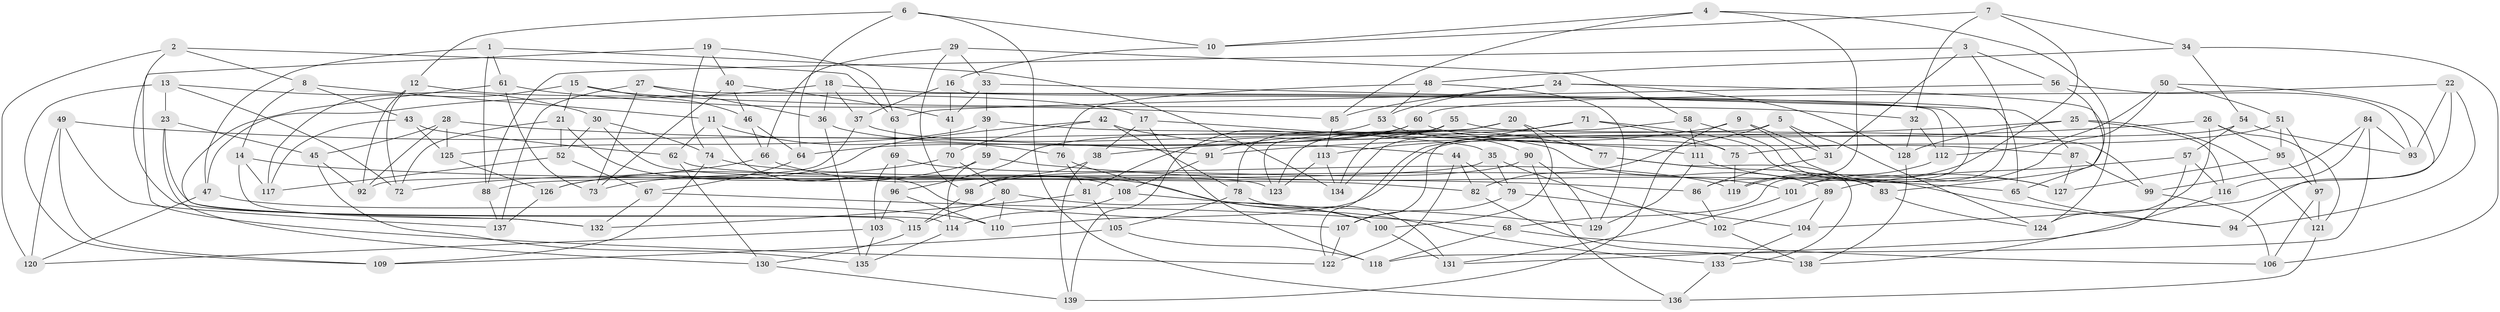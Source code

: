 // coarse degree distribution, {6: 0.5930232558139535, 4: 0.38372093023255816, 5: 0.023255813953488372}
// Generated by graph-tools (version 1.1) at 2025/42/03/06/25 10:42:18]
// undirected, 139 vertices, 278 edges
graph export_dot {
graph [start="1"]
  node [color=gray90,style=filled];
  1;
  2;
  3;
  4;
  5;
  6;
  7;
  8;
  9;
  10;
  11;
  12;
  13;
  14;
  15;
  16;
  17;
  18;
  19;
  20;
  21;
  22;
  23;
  24;
  25;
  26;
  27;
  28;
  29;
  30;
  31;
  32;
  33;
  34;
  35;
  36;
  37;
  38;
  39;
  40;
  41;
  42;
  43;
  44;
  45;
  46;
  47;
  48;
  49;
  50;
  51;
  52;
  53;
  54;
  55;
  56;
  57;
  58;
  59;
  60;
  61;
  62;
  63;
  64;
  65;
  66;
  67;
  68;
  69;
  70;
  71;
  72;
  73;
  74;
  75;
  76;
  77;
  78;
  79;
  80;
  81;
  82;
  83;
  84;
  85;
  86;
  87;
  88;
  89;
  90;
  91;
  92;
  93;
  94;
  95;
  96;
  97;
  98;
  99;
  100;
  101;
  102;
  103;
  104;
  105;
  106;
  107;
  108;
  109;
  110;
  111;
  112;
  113;
  114;
  115;
  116;
  117;
  118;
  119;
  120;
  121;
  122;
  123;
  124;
  125;
  126;
  127;
  128;
  129;
  130;
  131;
  132;
  133;
  134;
  135;
  136;
  137;
  138;
  139;
  1 -- 47;
  1 -- 61;
  1 -- 88;
  1 -- 134;
  2 -- 115;
  2 -- 63;
  2 -- 120;
  2 -- 8;
  3 -- 101;
  3 -- 56;
  3 -- 31;
  3 -- 88;
  4 -- 10;
  4 -- 85;
  4 -- 86;
  4 -- 124;
  5 -- 82;
  5 -- 107;
  5 -- 124;
  5 -- 31;
  6 -- 12;
  6 -- 10;
  6 -- 64;
  6 -- 136;
  7 -- 10;
  7 -- 34;
  7 -- 32;
  7 -- 119;
  8 -- 14;
  8 -- 11;
  8 -- 43;
  9 -- 31;
  9 -- 113;
  9 -- 127;
  9 -- 139;
  10 -- 16;
  11 -- 107;
  11 -- 76;
  11 -- 62;
  12 -- 17;
  12 -- 92;
  12 -- 72;
  13 -- 109;
  13 -- 23;
  13 -- 30;
  13 -- 72;
  14 -- 132;
  14 -- 117;
  14 -- 86;
  15 -- 117;
  15 -- 32;
  15 -- 21;
  15 -- 46;
  16 -- 41;
  16 -- 65;
  16 -- 37;
  17 -- 118;
  17 -- 38;
  17 -- 35;
  18 -- 47;
  18 -- 68;
  18 -- 37;
  18 -- 36;
  19 -- 122;
  19 -- 40;
  19 -- 74;
  19 -- 63;
  20 -- 77;
  20 -- 96;
  20 -- 100;
  20 -- 123;
  21 -- 108;
  21 -- 72;
  21 -- 52;
  22 -- 60;
  22 -- 94;
  22 -- 93;
  22 -- 104;
  23 -- 130;
  23 -- 114;
  23 -- 45;
  24 -- 85;
  24 -- 65;
  24 -- 53;
  24 -- 128;
  25 -- 38;
  25 -- 128;
  25 -- 116;
  25 -- 121;
  26 -- 91;
  26 -- 95;
  26 -- 121;
  26 -- 124;
  27 -- 112;
  27 -- 36;
  27 -- 73;
  27 -- 137;
  28 -- 111;
  28 -- 92;
  28 -- 45;
  28 -- 125;
  29 -- 58;
  29 -- 66;
  29 -- 33;
  29 -- 98;
  30 -- 123;
  30 -- 74;
  30 -- 52;
  31 -- 86;
  32 -- 112;
  32 -- 128;
  33 -- 39;
  33 -- 87;
  33 -- 41;
  34 -- 106;
  34 -- 48;
  34 -- 54;
  35 -- 88;
  35 -- 102;
  35 -- 79;
  36 -- 44;
  36 -- 135;
  37 -- 89;
  37 -- 92;
  38 -- 98;
  38 -- 139;
  39 -- 59;
  39 -- 125;
  39 -- 75;
  40 -- 73;
  40 -- 41;
  40 -- 46;
  41 -- 70;
  42 -- 77;
  42 -- 70;
  42 -- 126;
  42 -- 78;
  43 -- 117;
  43 -- 62;
  43 -- 125;
  44 -- 79;
  44 -- 82;
  44 -- 122;
  45 -- 135;
  45 -- 92;
  46 -- 64;
  46 -- 66;
  47 -- 120;
  47 -- 110;
  48 -- 76;
  48 -- 53;
  48 -- 129;
  49 -- 91;
  49 -- 109;
  49 -- 137;
  49 -- 120;
  50 -- 101;
  50 -- 94;
  50 -- 51;
  50 -- 112;
  51 -- 97;
  51 -- 95;
  51 -- 75;
  52 -- 117;
  52 -- 67;
  53 -- 90;
  53 -- 139;
  54 -- 110;
  54 -- 57;
  54 -- 93;
  55 -- 99;
  55 -- 78;
  55 -- 134;
  55 -- 91;
  56 -- 83;
  56 -- 63;
  56 -- 93;
  57 -- 89;
  57 -- 138;
  57 -- 116;
  58 -- 111;
  58 -- 94;
  58 -- 134;
  59 -- 114;
  59 -- 73;
  59 -- 65;
  60 -- 87;
  60 -- 81;
  60 -- 64;
  61 -- 132;
  61 -- 85;
  61 -- 73;
  62 -- 130;
  62 -- 82;
  63 -- 69;
  64 -- 67;
  65 -- 94;
  66 -- 133;
  66 -- 72;
  67 -- 68;
  67 -- 132;
  68 -- 118;
  68 -- 106;
  69 -- 119;
  69 -- 96;
  69 -- 103;
  70 -- 126;
  70 -- 80;
  71 -- 122;
  71 -- 123;
  71 -- 83;
  71 -- 75;
  74 -- 109;
  74 -- 101;
  75 -- 119;
  76 -- 100;
  76 -- 81;
  77 -- 83;
  77 -- 133;
  78 -- 105;
  78 -- 131;
  79 -- 104;
  79 -- 107;
  80 -- 100;
  80 -- 115;
  80 -- 110;
  81 -- 105;
  81 -- 132;
  82 -- 138;
  83 -- 124;
  84 -- 93;
  84 -- 118;
  84 -- 99;
  84 -- 116;
  85 -- 113;
  86 -- 102;
  87 -- 127;
  87 -- 99;
  88 -- 137;
  89 -- 104;
  89 -- 102;
  90 -- 129;
  90 -- 136;
  90 -- 98;
  91 -- 108;
  95 -- 97;
  95 -- 127;
  96 -- 103;
  96 -- 110;
  97 -- 106;
  97 -- 121;
  98 -- 115;
  99 -- 106;
  100 -- 131;
  101 -- 131;
  102 -- 138;
  103 -- 120;
  103 -- 135;
  104 -- 133;
  105 -- 118;
  105 -- 109;
  107 -- 122;
  108 -- 114;
  108 -- 129;
  111 -- 129;
  111 -- 127;
  112 -- 119;
  113 -- 123;
  113 -- 134;
  114 -- 135;
  115 -- 130;
  116 -- 131;
  121 -- 136;
  125 -- 126;
  126 -- 137;
  128 -- 138;
  130 -- 139;
  133 -- 136;
}
